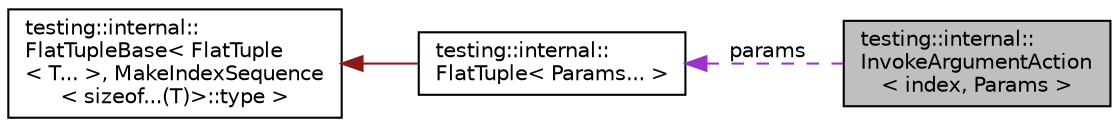 digraph "testing::internal::InvokeArgumentAction&lt; index, Params &gt;"
{
 // LATEX_PDF_SIZE
  edge [fontname="Helvetica",fontsize="10",labelfontname="Helvetica",labelfontsize="10"];
  node [fontname="Helvetica",fontsize="10",shape=record];
  rankdir="LR";
  Node1 [label="testing::internal::\lInvokeArgumentAction\l\< index, Params \>",height=0.2,width=0.4,color="black", fillcolor="grey75", style="filled", fontcolor="black",tooltip=" "];
  Node2 -> Node1 [dir="back",color="darkorchid3",fontsize="10",style="dashed",label=" params" ,fontname="Helvetica"];
  Node2 [label="testing::internal::\lFlatTuple\< Params... \>",height=0.2,width=0.4,color="black", fillcolor="white", style="filled",URL="$classtesting_1_1internal_1_1FlatTuple.html",tooltip=" "];
  Node3 -> Node2 [dir="back",color="firebrick4",fontsize="10",style="solid",fontname="Helvetica"];
  Node3 [label="testing::internal::\lFlatTupleBase\< FlatTuple\l\< T... \>, MakeIndexSequence\l\< sizeof...(T)\>::type \>",height=0.2,width=0.4,color="black", fillcolor="white", style="filled",URL="$structtesting_1_1internal_1_1FlatTupleBase.html",tooltip=" "];
}
